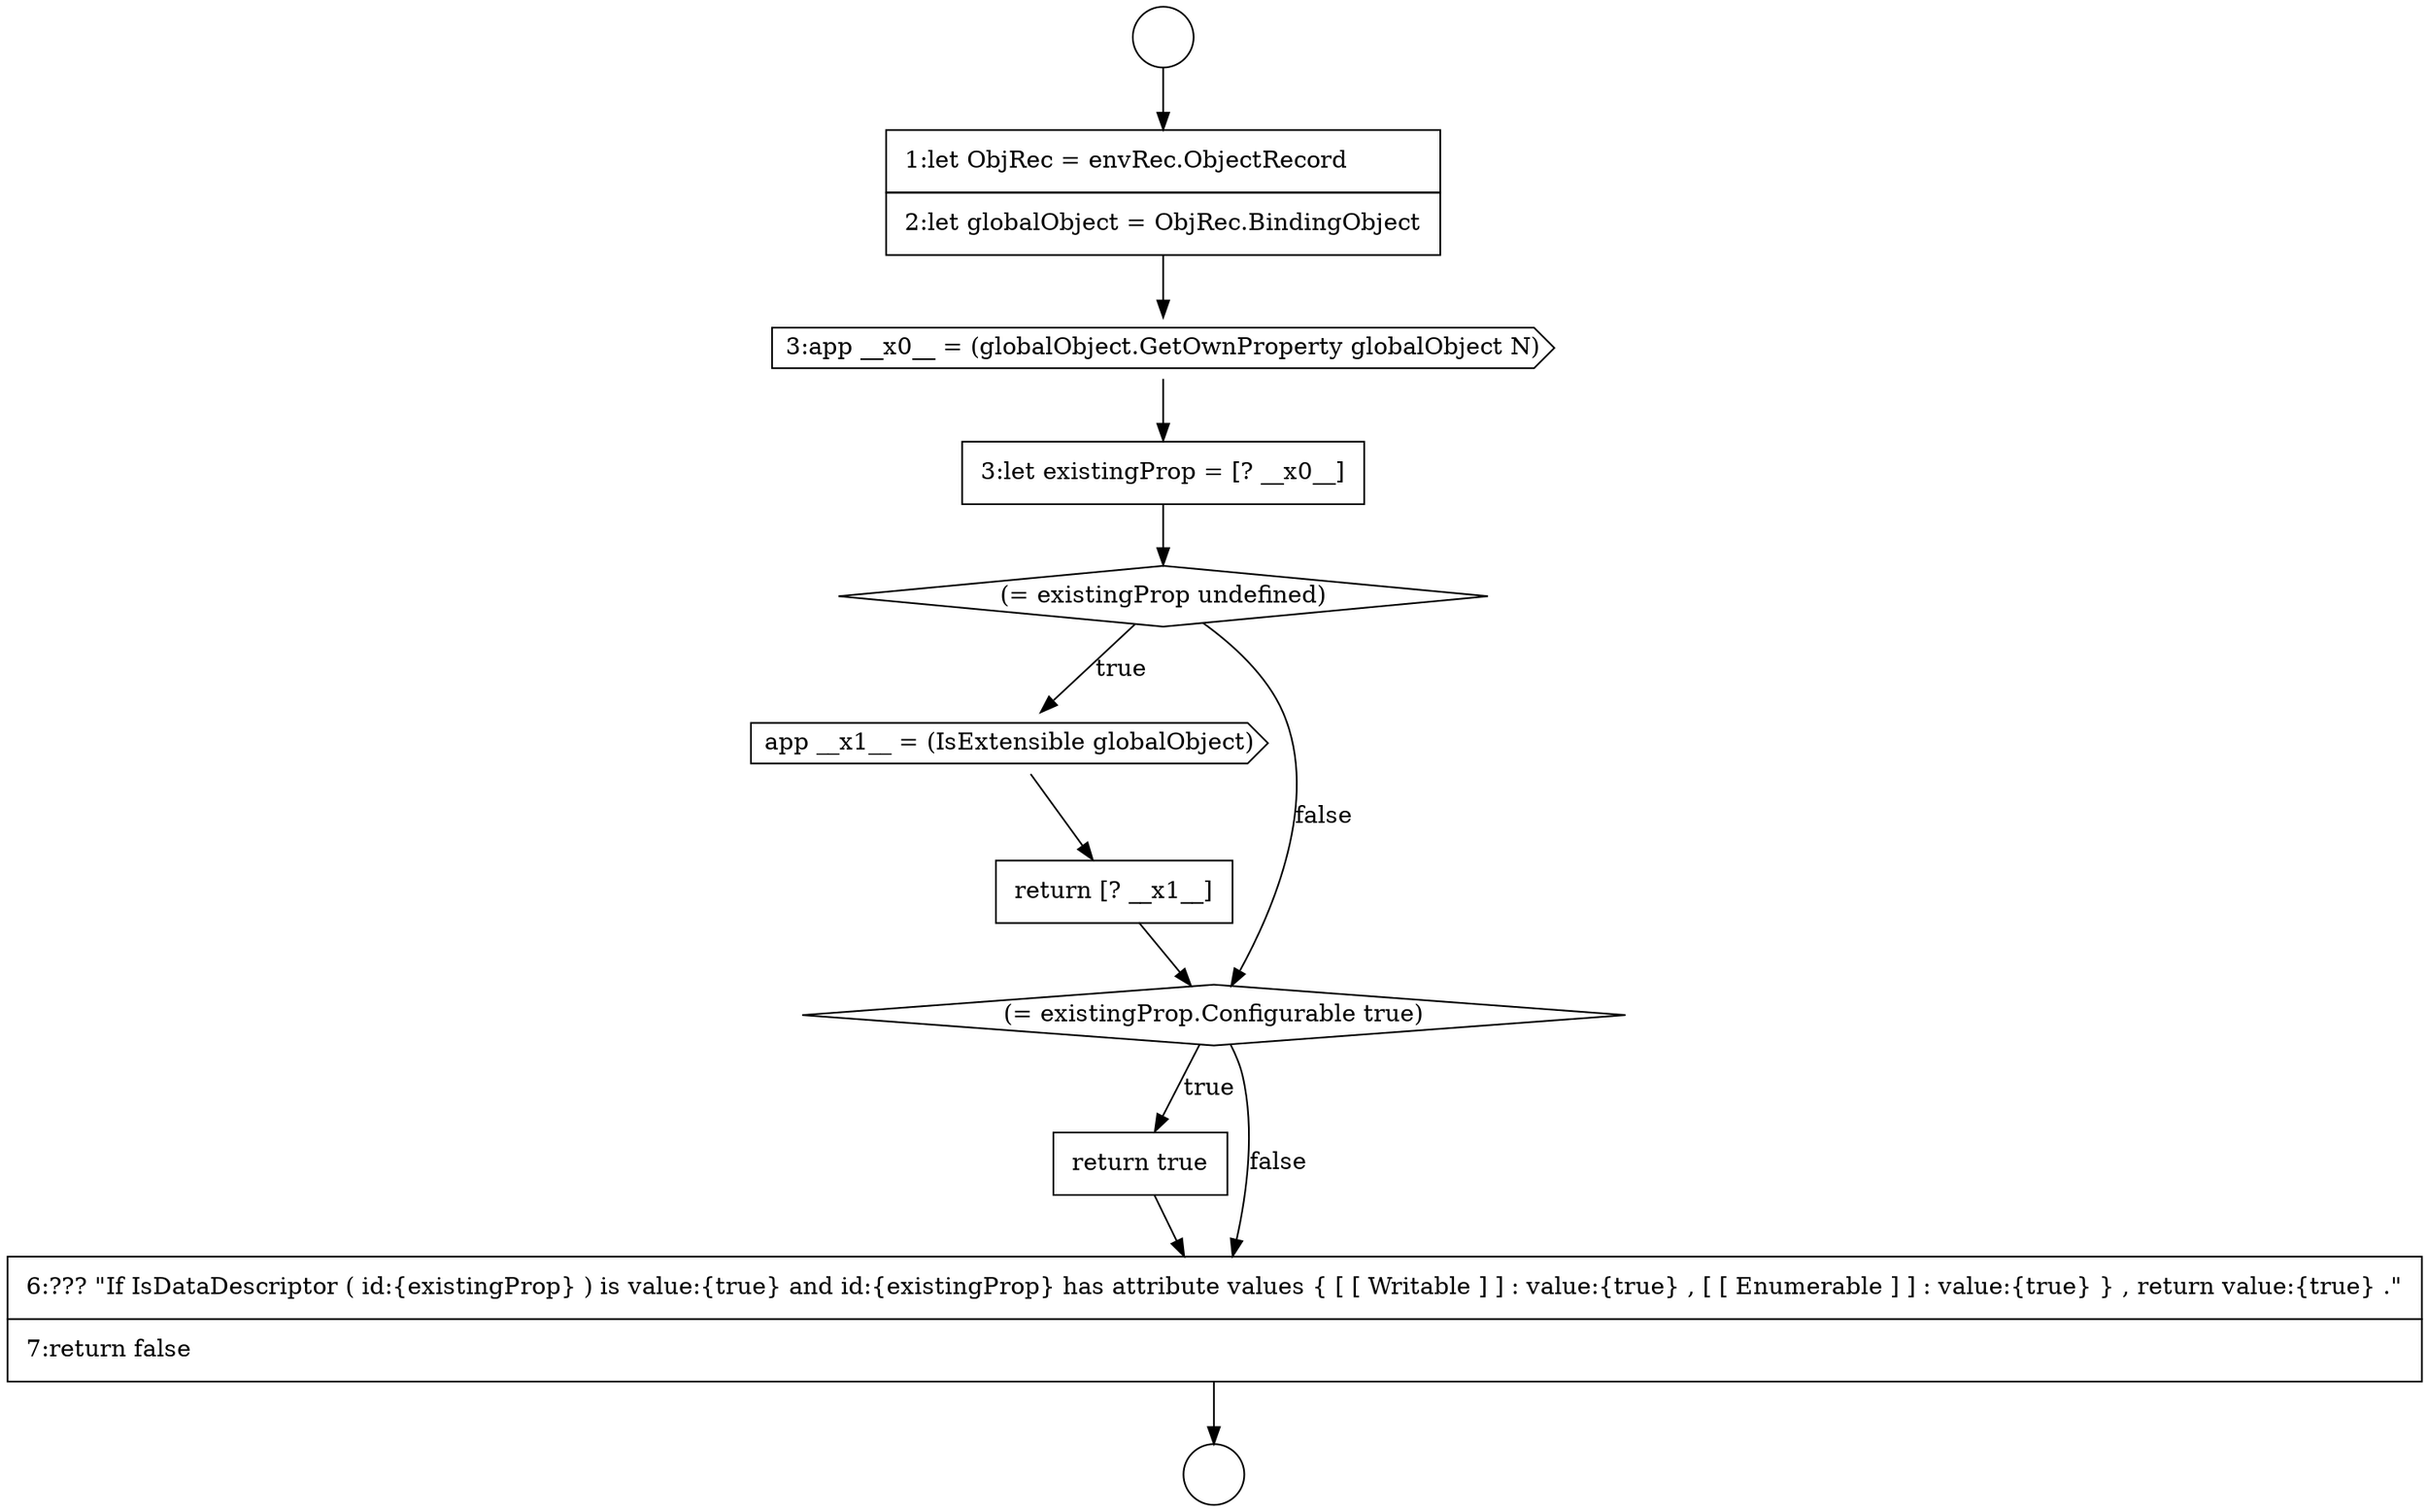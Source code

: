 digraph {
  node1767 [shape=circle label=" " color="black" fillcolor="white" style=filled]
  node1773 [shape=cds, label=<<font color="black">app __x1__ = (IsExtensible globalObject)</font>> color="black" fillcolor="white" style=filled]
  node1768 [shape=circle label=" " color="black" fillcolor="white" style=filled]
  node1772 [shape=diamond, label=<<font color="black">(= existingProp undefined)</font>> color="black" fillcolor="white" style=filled]
  node1776 [shape=none, margin=0, label=<<font color="black">
    <table border="0" cellborder="1" cellspacing="0" cellpadding="10">
      <tr><td align="left">return true</td></tr>
    </table>
  </font>> color="black" fillcolor="white" style=filled]
  node1771 [shape=none, margin=0, label=<<font color="black">
    <table border="0" cellborder="1" cellspacing="0" cellpadding="10">
      <tr><td align="left">3:let existingProp = [? __x0__]</td></tr>
    </table>
  </font>> color="black" fillcolor="white" style=filled]
  node1775 [shape=diamond, label=<<font color="black">(= existingProp.Configurable true)</font>> color="black" fillcolor="white" style=filled]
  node1770 [shape=cds, label=<<font color="black">3:app __x0__ = (globalObject.GetOwnProperty globalObject N)</font>> color="black" fillcolor="white" style=filled]
  node1777 [shape=none, margin=0, label=<<font color="black">
    <table border="0" cellborder="1" cellspacing="0" cellpadding="10">
      <tr><td align="left">6:??? &quot;If IsDataDescriptor ( id:{existingProp} ) is value:{true} and id:{existingProp} has attribute values { [ [ Writable ] ] : value:{true} , [ [ Enumerable ] ] : value:{true} } , return value:{true} .&quot;</td></tr>
      <tr><td align="left">7:return false</td></tr>
    </table>
  </font>> color="black" fillcolor="white" style=filled]
  node1774 [shape=none, margin=0, label=<<font color="black">
    <table border="0" cellborder="1" cellspacing="0" cellpadding="10">
      <tr><td align="left">return [? __x1__]</td></tr>
    </table>
  </font>> color="black" fillcolor="white" style=filled]
  node1769 [shape=none, margin=0, label=<<font color="black">
    <table border="0" cellborder="1" cellspacing="0" cellpadding="10">
      <tr><td align="left">1:let ObjRec = envRec.ObjectRecord</td></tr>
      <tr><td align="left">2:let globalObject = ObjRec.BindingObject</td></tr>
    </table>
  </font>> color="black" fillcolor="white" style=filled]
  node1775 -> node1776 [label=<<font color="black">true</font>> color="black"]
  node1775 -> node1777 [label=<<font color="black">false</font>> color="black"]
  node1767 -> node1769 [ color="black"]
  node1777 -> node1768 [ color="black"]
  node1769 -> node1770 [ color="black"]
  node1773 -> node1774 [ color="black"]
  node1776 -> node1777 [ color="black"]
  node1772 -> node1773 [label=<<font color="black">true</font>> color="black"]
  node1772 -> node1775 [label=<<font color="black">false</font>> color="black"]
  node1771 -> node1772 [ color="black"]
  node1774 -> node1775 [ color="black"]
  node1770 -> node1771 [ color="black"]
}

